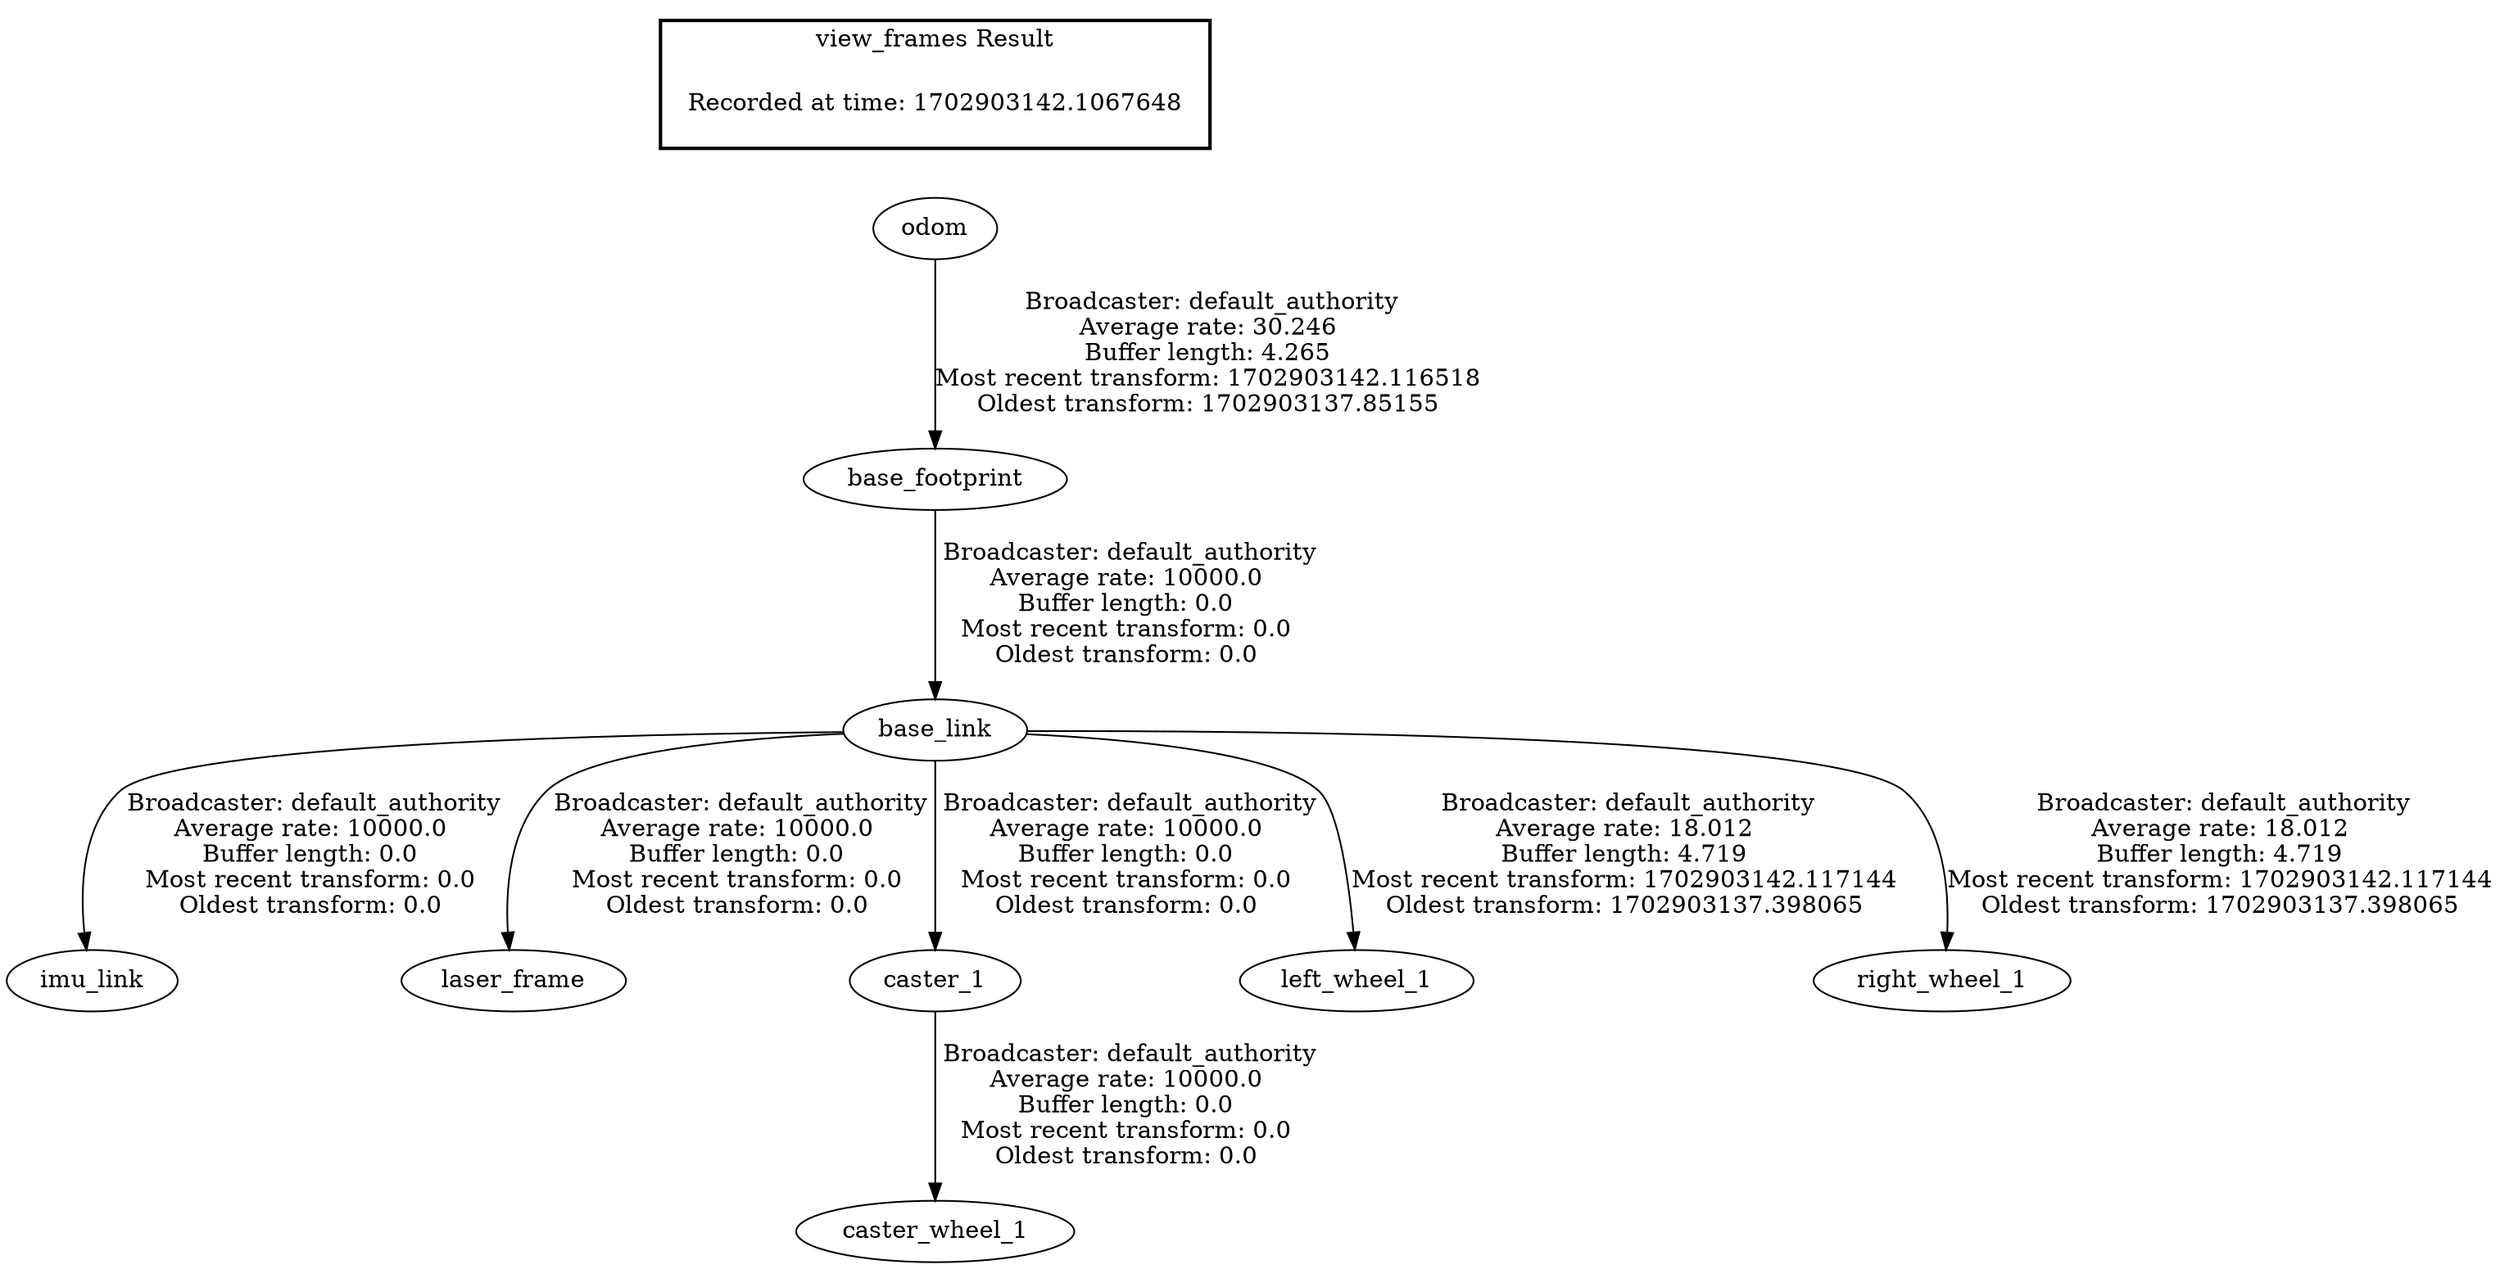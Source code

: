 digraph G {
"base_footprint" -> "base_link"[label=" Broadcaster: default_authority\nAverage rate: 10000.0\nBuffer length: 0.0\nMost recent transform: 0.0\nOldest transform: 0.0\n"];
"odom" -> "base_footprint"[label=" Broadcaster: default_authority\nAverage rate: 30.246\nBuffer length: 4.265\nMost recent transform: 1702903142.116518\nOldest transform: 1702903137.85155\n"];
"base_link" -> "imu_link"[label=" Broadcaster: default_authority\nAverage rate: 10000.0\nBuffer length: 0.0\nMost recent transform: 0.0\nOldest transform: 0.0\n"];
"base_link" -> "laser_frame"[label=" Broadcaster: default_authority\nAverage rate: 10000.0\nBuffer length: 0.0\nMost recent transform: 0.0\nOldest transform: 0.0\n"];
"caster_1" -> "caster_wheel_1"[label=" Broadcaster: default_authority\nAverage rate: 10000.0\nBuffer length: 0.0\nMost recent transform: 0.0\nOldest transform: 0.0\n"];
"base_link" -> "caster_1"[label=" Broadcaster: default_authority\nAverage rate: 10000.0\nBuffer length: 0.0\nMost recent transform: 0.0\nOldest transform: 0.0\n"];
"base_link" -> "left_wheel_1"[label=" Broadcaster: default_authority\nAverage rate: 18.012\nBuffer length: 4.719\nMost recent transform: 1702903142.117144\nOldest transform: 1702903137.398065\n"];
"base_link" -> "right_wheel_1"[label=" Broadcaster: default_authority\nAverage rate: 18.012\nBuffer length: 4.719\nMost recent transform: 1702903142.117144\nOldest transform: 1702903137.398065\n"];
edge [style=invis];
 subgraph cluster_legend { style=bold; color=black; label ="view_frames Result";
"Recorded at time: 1702903142.1067648"[ shape=plaintext ] ;
}->"odom";
}